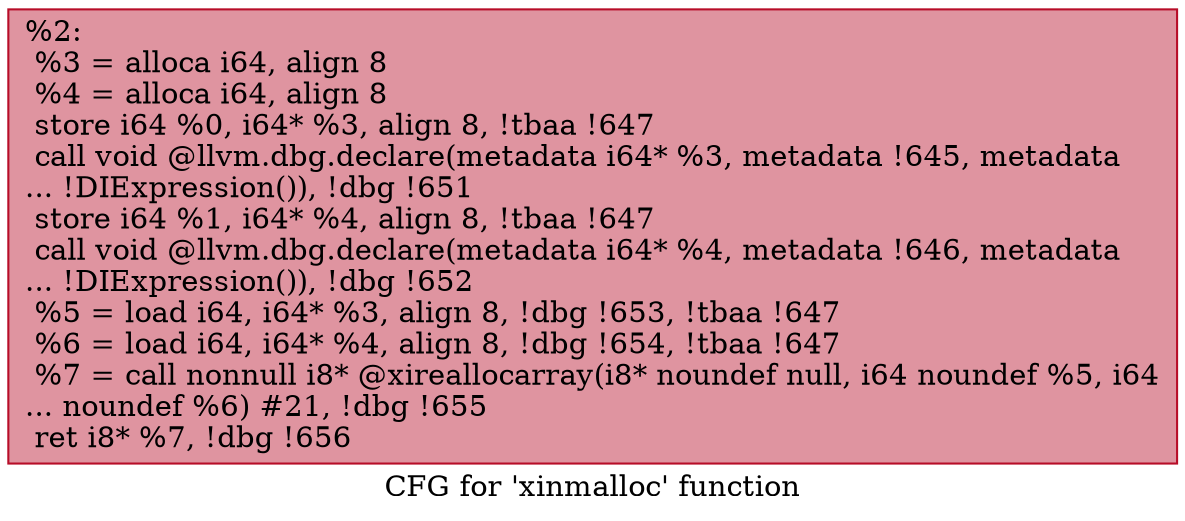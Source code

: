 digraph "CFG for 'xinmalloc' function" {
	label="CFG for 'xinmalloc' function";

	Node0x797290 [shape=record,color="#b70d28ff", style=filled, fillcolor="#b70d2870",label="{%2:\l  %3 = alloca i64, align 8\l  %4 = alloca i64, align 8\l  store i64 %0, i64* %3, align 8, !tbaa !647\l  call void @llvm.dbg.declare(metadata i64* %3, metadata !645, metadata\l... !DIExpression()), !dbg !651\l  store i64 %1, i64* %4, align 8, !tbaa !647\l  call void @llvm.dbg.declare(metadata i64* %4, metadata !646, metadata\l... !DIExpression()), !dbg !652\l  %5 = load i64, i64* %3, align 8, !dbg !653, !tbaa !647\l  %6 = load i64, i64* %4, align 8, !dbg !654, !tbaa !647\l  %7 = call nonnull i8* @xireallocarray(i8* noundef null, i64 noundef %5, i64\l... noundef %6) #21, !dbg !655\l  ret i8* %7, !dbg !656\l}"];
}
